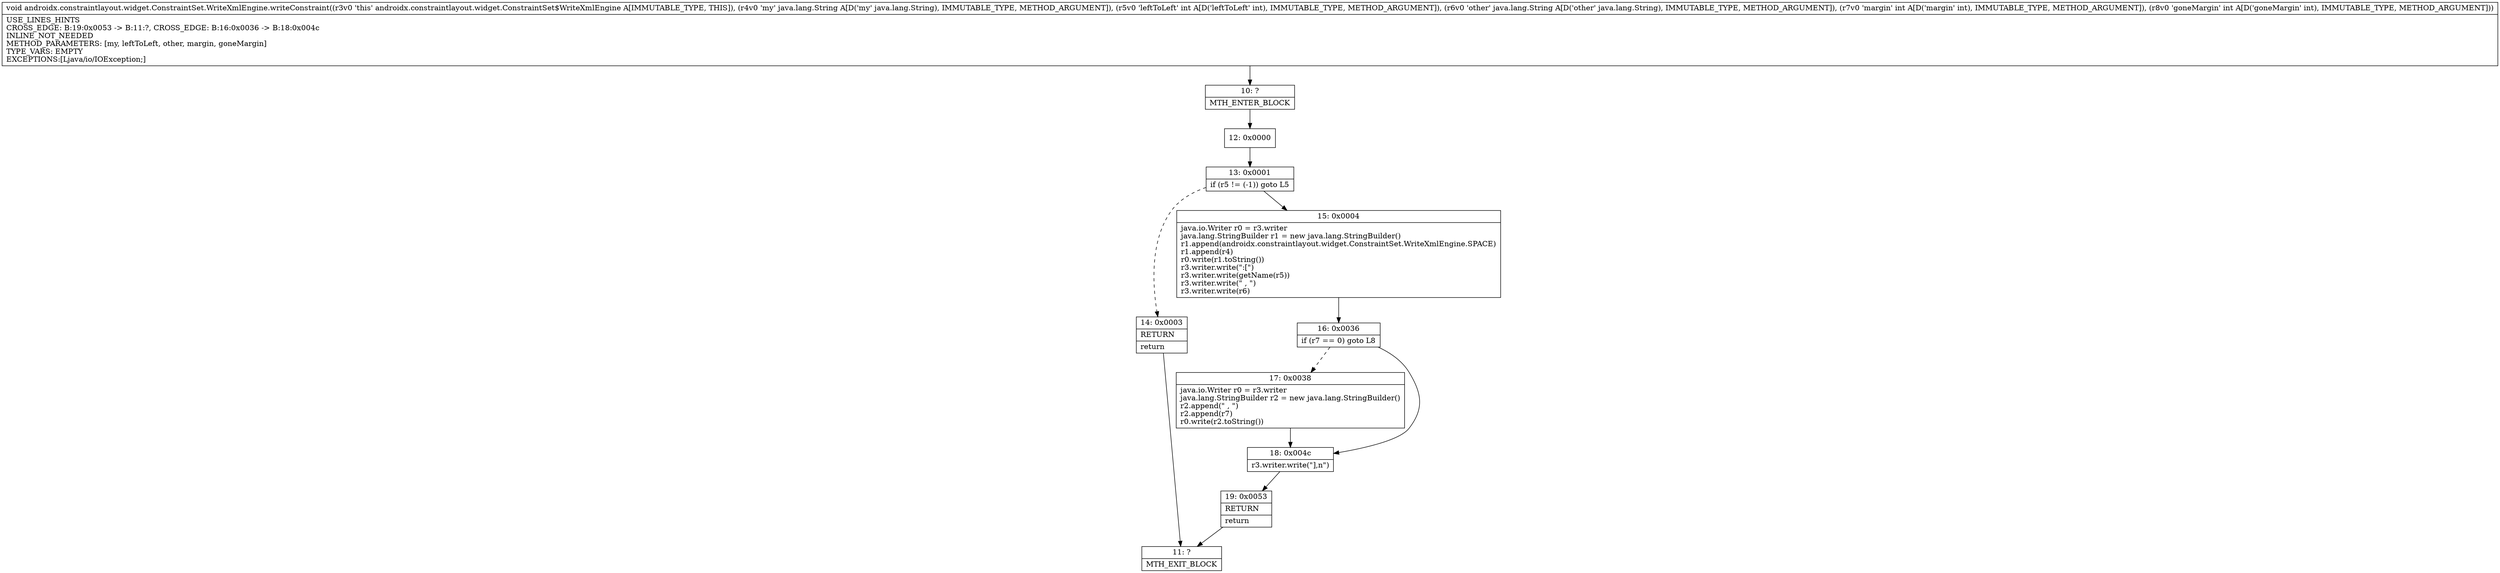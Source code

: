 digraph "CFG forandroidx.constraintlayout.widget.ConstraintSet.WriteXmlEngine.writeConstraint(Ljava\/lang\/String;ILjava\/lang\/String;II)V" {
Node_10 [shape=record,label="{10\:\ ?|MTH_ENTER_BLOCK\l}"];
Node_12 [shape=record,label="{12\:\ 0x0000}"];
Node_13 [shape=record,label="{13\:\ 0x0001|if (r5 != (\-1)) goto L5\l}"];
Node_14 [shape=record,label="{14\:\ 0x0003|RETURN\l|return\l}"];
Node_11 [shape=record,label="{11\:\ ?|MTH_EXIT_BLOCK\l}"];
Node_15 [shape=record,label="{15\:\ 0x0004|java.io.Writer r0 = r3.writer\ljava.lang.StringBuilder r1 = new java.lang.StringBuilder()\lr1.append(androidx.constraintlayout.widget.ConstraintSet.WriteXmlEngine.SPACE)\lr1.append(r4)\lr0.write(r1.toString())\lr3.writer.write(\":[\")\lr3.writer.write(getName(r5))\lr3.writer.write(\" , \")\lr3.writer.write(r6)\l}"];
Node_16 [shape=record,label="{16\:\ 0x0036|if (r7 == 0) goto L8\l}"];
Node_17 [shape=record,label="{17\:\ 0x0038|java.io.Writer r0 = r3.writer\ljava.lang.StringBuilder r2 = new java.lang.StringBuilder()\lr2.append(\" , \")\lr2.append(r7)\lr0.write(r2.toString())\l}"];
Node_18 [shape=record,label="{18\:\ 0x004c|r3.writer.write(\"],n\")\l}"];
Node_19 [shape=record,label="{19\:\ 0x0053|RETURN\l|return\l}"];
MethodNode[shape=record,label="{void androidx.constraintlayout.widget.ConstraintSet.WriteXmlEngine.writeConstraint((r3v0 'this' androidx.constraintlayout.widget.ConstraintSet$WriteXmlEngine A[IMMUTABLE_TYPE, THIS]), (r4v0 'my' java.lang.String A[D('my' java.lang.String), IMMUTABLE_TYPE, METHOD_ARGUMENT]), (r5v0 'leftToLeft' int A[D('leftToLeft' int), IMMUTABLE_TYPE, METHOD_ARGUMENT]), (r6v0 'other' java.lang.String A[D('other' java.lang.String), IMMUTABLE_TYPE, METHOD_ARGUMENT]), (r7v0 'margin' int A[D('margin' int), IMMUTABLE_TYPE, METHOD_ARGUMENT]), (r8v0 'goneMargin' int A[D('goneMargin' int), IMMUTABLE_TYPE, METHOD_ARGUMENT]))  | USE_LINES_HINTS\lCROSS_EDGE: B:19:0x0053 \-\> B:11:?, CROSS_EDGE: B:16:0x0036 \-\> B:18:0x004c\lINLINE_NOT_NEEDED\lMETHOD_PARAMETERS: [my, leftToLeft, other, margin, goneMargin]\lTYPE_VARS: EMPTY\lEXCEPTIONS:[Ljava\/io\/IOException;]\l}"];
MethodNode -> Node_10;Node_10 -> Node_12;
Node_12 -> Node_13;
Node_13 -> Node_14[style=dashed];
Node_13 -> Node_15;
Node_14 -> Node_11;
Node_15 -> Node_16;
Node_16 -> Node_17[style=dashed];
Node_16 -> Node_18;
Node_17 -> Node_18;
Node_18 -> Node_19;
Node_19 -> Node_11;
}

